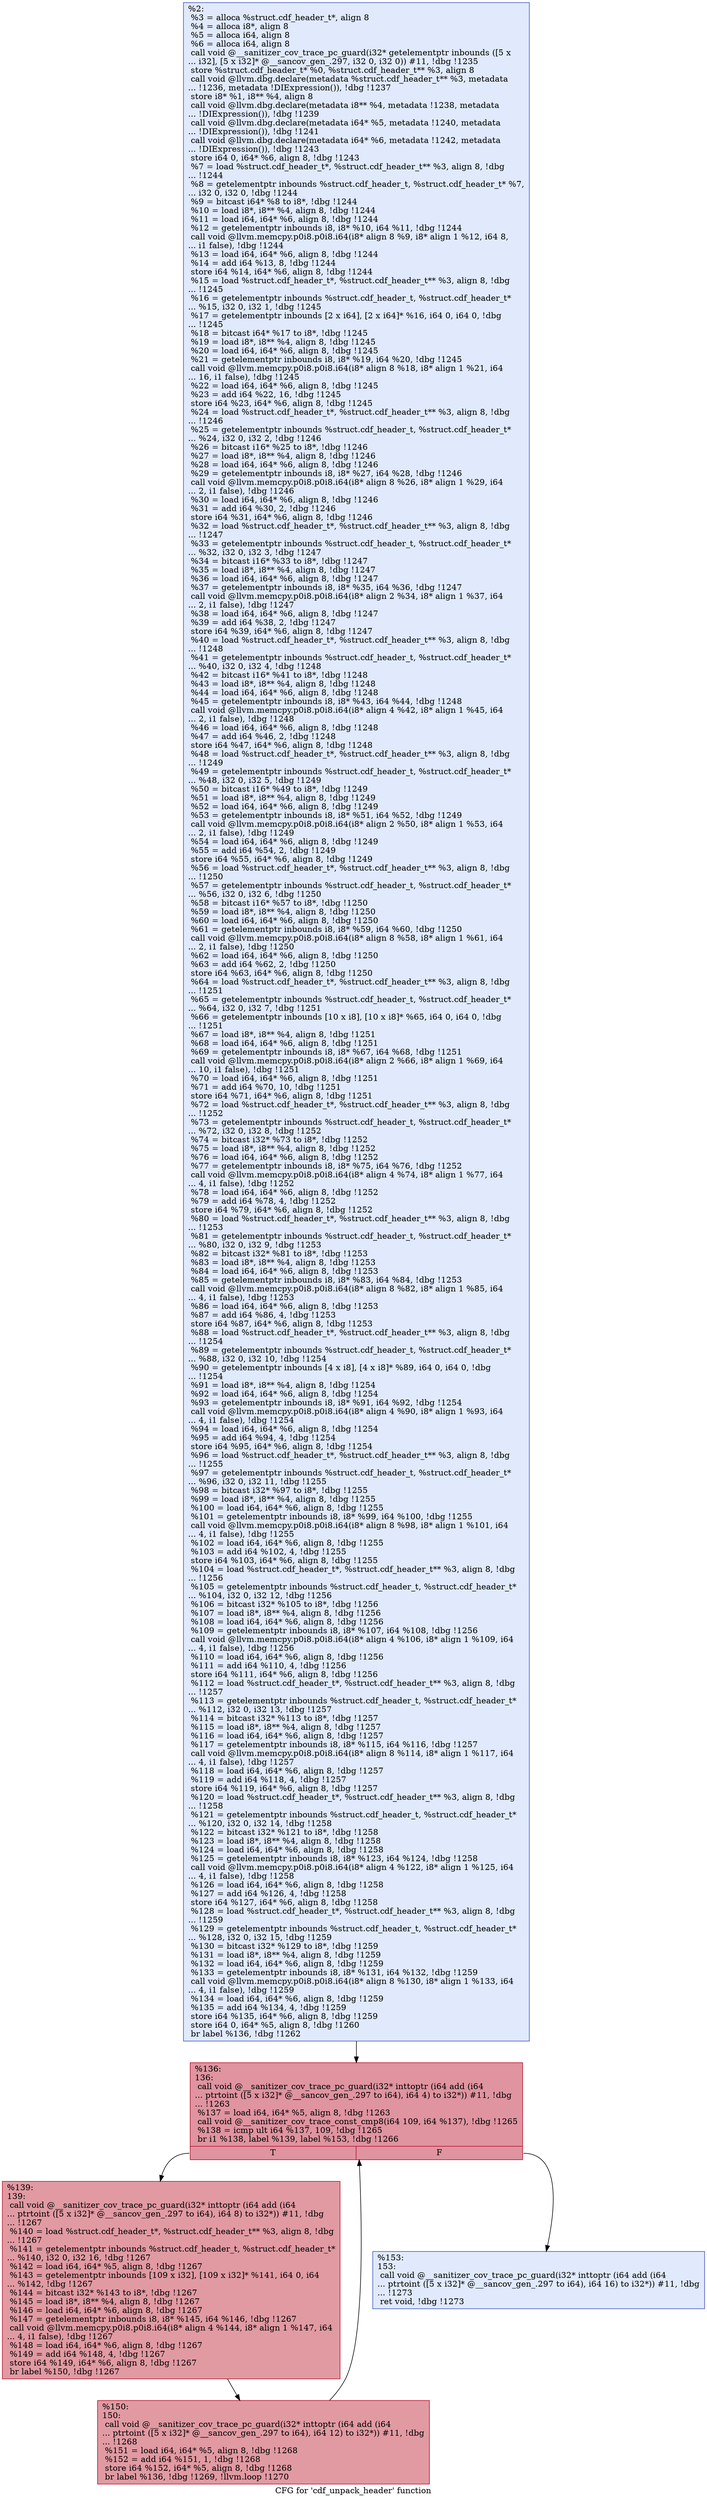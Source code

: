 digraph "CFG for 'cdf_unpack_header' function" {
	label="CFG for 'cdf_unpack_header' function";

	Node0x555555efcbf0 [shape=record,color="#3d50c3ff", style=filled, fillcolor="#b9d0f970",label="{%2:\l  %3 = alloca %struct.cdf_header_t*, align 8\l  %4 = alloca i8*, align 8\l  %5 = alloca i64, align 8\l  %6 = alloca i64, align 8\l  call void @__sanitizer_cov_trace_pc_guard(i32* getelementptr inbounds ([5 x\l... i32], [5 x i32]* @__sancov_gen_.297, i32 0, i32 0)) #11, !dbg !1235\l  store %struct.cdf_header_t* %0, %struct.cdf_header_t** %3, align 8\l  call void @llvm.dbg.declare(metadata %struct.cdf_header_t** %3, metadata\l... !1236, metadata !DIExpression()), !dbg !1237\l  store i8* %1, i8** %4, align 8\l  call void @llvm.dbg.declare(metadata i8** %4, metadata !1238, metadata\l... !DIExpression()), !dbg !1239\l  call void @llvm.dbg.declare(metadata i64* %5, metadata !1240, metadata\l... !DIExpression()), !dbg !1241\l  call void @llvm.dbg.declare(metadata i64* %6, metadata !1242, metadata\l... !DIExpression()), !dbg !1243\l  store i64 0, i64* %6, align 8, !dbg !1243\l  %7 = load %struct.cdf_header_t*, %struct.cdf_header_t** %3, align 8, !dbg\l... !1244\l  %8 = getelementptr inbounds %struct.cdf_header_t, %struct.cdf_header_t* %7,\l... i32 0, i32 0, !dbg !1244\l  %9 = bitcast i64* %8 to i8*, !dbg !1244\l  %10 = load i8*, i8** %4, align 8, !dbg !1244\l  %11 = load i64, i64* %6, align 8, !dbg !1244\l  %12 = getelementptr inbounds i8, i8* %10, i64 %11, !dbg !1244\l  call void @llvm.memcpy.p0i8.p0i8.i64(i8* align 8 %9, i8* align 1 %12, i64 8,\l... i1 false), !dbg !1244\l  %13 = load i64, i64* %6, align 8, !dbg !1244\l  %14 = add i64 %13, 8, !dbg !1244\l  store i64 %14, i64* %6, align 8, !dbg !1244\l  %15 = load %struct.cdf_header_t*, %struct.cdf_header_t** %3, align 8, !dbg\l... !1245\l  %16 = getelementptr inbounds %struct.cdf_header_t, %struct.cdf_header_t*\l... %15, i32 0, i32 1, !dbg !1245\l  %17 = getelementptr inbounds [2 x i64], [2 x i64]* %16, i64 0, i64 0, !dbg\l... !1245\l  %18 = bitcast i64* %17 to i8*, !dbg !1245\l  %19 = load i8*, i8** %4, align 8, !dbg !1245\l  %20 = load i64, i64* %6, align 8, !dbg !1245\l  %21 = getelementptr inbounds i8, i8* %19, i64 %20, !dbg !1245\l  call void @llvm.memcpy.p0i8.p0i8.i64(i8* align 8 %18, i8* align 1 %21, i64\l... 16, i1 false), !dbg !1245\l  %22 = load i64, i64* %6, align 8, !dbg !1245\l  %23 = add i64 %22, 16, !dbg !1245\l  store i64 %23, i64* %6, align 8, !dbg !1245\l  %24 = load %struct.cdf_header_t*, %struct.cdf_header_t** %3, align 8, !dbg\l... !1246\l  %25 = getelementptr inbounds %struct.cdf_header_t, %struct.cdf_header_t*\l... %24, i32 0, i32 2, !dbg !1246\l  %26 = bitcast i16* %25 to i8*, !dbg !1246\l  %27 = load i8*, i8** %4, align 8, !dbg !1246\l  %28 = load i64, i64* %6, align 8, !dbg !1246\l  %29 = getelementptr inbounds i8, i8* %27, i64 %28, !dbg !1246\l  call void @llvm.memcpy.p0i8.p0i8.i64(i8* align 8 %26, i8* align 1 %29, i64\l... 2, i1 false), !dbg !1246\l  %30 = load i64, i64* %6, align 8, !dbg !1246\l  %31 = add i64 %30, 2, !dbg !1246\l  store i64 %31, i64* %6, align 8, !dbg !1246\l  %32 = load %struct.cdf_header_t*, %struct.cdf_header_t** %3, align 8, !dbg\l... !1247\l  %33 = getelementptr inbounds %struct.cdf_header_t, %struct.cdf_header_t*\l... %32, i32 0, i32 3, !dbg !1247\l  %34 = bitcast i16* %33 to i8*, !dbg !1247\l  %35 = load i8*, i8** %4, align 8, !dbg !1247\l  %36 = load i64, i64* %6, align 8, !dbg !1247\l  %37 = getelementptr inbounds i8, i8* %35, i64 %36, !dbg !1247\l  call void @llvm.memcpy.p0i8.p0i8.i64(i8* align 2 %34, i8* align 1 %37, i64\l... 2, i1 false), !dbg !1247\l  %38 = load i64, i64* %6, align 8, !dbg !1247\l  %39 = add i64 %38, 2, !dbg !1247\l  store i64 %39, i64* %6, align 8, !dbg !1247\l  %40 = load %struct.cdf_header_t*, %struct.cdf_header_t** %3, align 8, !dbg\l... !1248\l  %41 = getelementptr inbounds %struct.cdf_header_t, %struct.cdf_header_t*\l... %40, i32 0, i32 4, !dbg !1248\l  %42 = bitcast i16* %41 to i8*, !dbg !1248\l  %43 = load i8*, i8** %4, align 8, !dbg !1248\l  %44 = load i64, i64* %6, align 8, !dbg !1248\l  %45 = getelementptr inbounds i8, i8* %43, i64 %44, !dbg !1248\l  call void @llvm.memcpy.p0i8.p0i8.i64(i8* align 4 %42, i8* align 1 %45, i64\l... 2, i1 false), !dbg !1248\l  %46 = load i64, i64* %6, align 8, !dbg !1248\l  %47 = add i64 %46, 2, !dbg !1248\l  store i64 %47, i64* %6, align 8, !dbg !1248\l  %48 = load %struct.cdf_header_t*, %struct.cdf_header_t** %3, align 8, !dbg\l... !1249\l  %49 = getelementptr inbounds %struct.cdf_header_t, %struct.cdf_header_t*\l... %48, i32 0, i32 5, !dbg !1249\l  %50 = bitcast i16* %49 to i8*, !dbg !1249\l  %51 = load i8*, i8** %4, align 8, !dbg !1249\l  %52 = load i64, i64* %6, align 8, !dbg !1249\l  %53 = getelementptr inbounds i8, i8* %51, i64 %52, !dbg !1249\l  call void @llvm.memcpy.p0i8.p0i8.i64(i8* align 2 %50, i8* align 1 %53, i64\l... 2, i1 false), !dbg !1249\l  %54 = load i64, i64* %6, align 8, !dbg !1249\l  %55 = add i64 %54, 2, !dbg !1249\l  store i64 %55, i64* %6, align 8, !dbg !1249\l  %56 = load %struct.cdf_header_t*, %struct.cdf_header_t** %3, align 8, !dbg\l... !1250\l  %57 = getelementptr inbounds %struct.cdf_header_t, %struct.cdf_header_t*\l... %56, i32 0, i32 6, !dbg !1250\l  %58 = bitcast i16* %57 to i8*, !dbg !1250\l  %59 = load i8*, i8** %4, align 8, !dbg !1250\l  %60 = load i64, i64* %6, align 8, !dbg !1250\l  %61 = getelementptr inbounds i8, i8* %59, i64 %60, !dbg !1250\l  call void @llvm.memcpy.p0i8.p0i8.i64(i8* align 8 %58, i8* align 1 %61, i64\l... 2, i1 false), !dbg !1250\l  %62 = load i64, i64* %6, align 8, !dbg !1250\l  %63 = add i64 %62, 2, !dbg !1250\l  store i64 %63, i64* %6, align 8, !dbg !1250\l  %64 = load %struct.cdf_header_t*, %struct.cdf_header_t** %3, align 8, !dbg\l... !1251\l  %65 = getelementptr inbounds %struct.cdf_header_t, %struct.cdf_header_t*\l... %64, i32 0, i32 7, !dbg !1251\l  %66 = getelementptr inbounds [10 x i8], [10 x i8]* %65, i64 0, i64 0, !dbg\l... !1251\l  %67 = load i8*, i8** %4, align 8, !dbg !1251\l  %68 = load i64, i64* %6, align 8, !dbg !1251\l  %69 = getelementptr inbounds i8, i8* %67, i64 %68, !dbg !1251\l  call void @llvm.memcpy.p0i8.p0i8.i64(i8* align 2 %66, i8* align 1 %69, i64\l... 10, i1 false), !dbg !1251\l  %70 = load i64, i64* %6, align 8, !dbg !1251\l  %71 = add i64 %70, 10, !dbg !1251\l  store i64 %71, i64* %6, align 8, !dbg !1251\l  %72 = load %struct.cdf_header_t*, %struct.cdf_header_t** %3, align 8, !dbg\l... !1252\l  %73 = getelementptr inbounds %struct.cdf_header_t, %struct.cdf_header_t*\l... %72, i32 0, i32 8, !dbg !1252\l  %74 = bitcast i32* %73 to i8*, !dbg !1252\l  %75 = load i8*, i8** %4, align 8, !dbg !1252\l  %76 = load i64, i64* %6, align 8, !dbg !1252\l  %77 = getelementptr inbounds i8, i8* %75, i64 %76, !dbg !1252\l  call void @llvm.memcpy.p0i8.p0i8.i64(i8* align 4 %74, i8* align 1 %77, i64\l... 4, i1 false), !dbg !1252\l  %78 = load i64, i64* %6, align 8, !dbg !1252\l  %79 = add i64 %78, 4, !dbg !1252\l  store i64 %79, i64* %6, align 8, !dbg !1252\l  %80 = load %struct.cdf_header_t*, %struct.cdf_header_t** %3, align 8, !dbg\l... !1253\l  %81 = getelementptr inbounds %struct.cdf_header_t, %struct.cdf_header_t*\l... %80, i32 0, i32 9, !dbg !1253\l  %82 = bitcast i32* %81 to i8*, !dbg !1253\l  %83 = load i8*, i8** %4, align 8, !dbg !1253\l  %84 = load i64, i64* %6, align 8, !dbg !1253\l  %85 = getelementptr inbounds i8, i8* %83, i64 %84, !dbg !1253\l  call void @llvm.memcpy.p0i8.p0i8.i64(i8* align 8 %82, i8* align 1 %85, i64\l... 4, i1 false), !dbg !1253\l  %86 = load i64, i64* %6, align 8, !dbg !1253\l  %87 = add i64 %86, 4, !dbg !1253\l  store i64 %87, i64* %6, align 8, !dbg !1253\l  %88 = load %struct.cdf_header_t*, %struct.cdf_header_t** %3, align 8, !dbg\l... !1254\l  %89 = getelementptr inbounds %struct.cdf_header_t, %struct.cdf_header_t*\l... %88, i32 0, i32 10, !dbg !1254\l  %90 = getelementptr inbounds [4 x i8], [4 x i8]* %89, i64 0, i64 0, !dbg\l... !1254\l  %91 = load i8*, i8** %4, align 8, !dbg !1254\l  %92 = load i64, i64* %6, align 8, !dbg !1254\l  %93 = getelementptr inbounds i8, i8* %91, i64 %92, !dbg !1254\l  call void @llvm.memcpy.p0i8.p0i8.i64(i8* align 4 %90, i8* align 1 %93, i64\l... 4, i1 false), !dbg !1254\l  %94 = load i64, i64* %6, align 8, !dbg !1254\l  %95 = add i64 %94, 4, !dbg !1254\l  store i64 %95, i64* %6, align 8, !dbg !1254\l  %96 = load %struct.cdf_header_t*, %struct.cdf_header_t** %3, align 8, !dbg\l... !1255\l  %97 = getelementptr inbounds %struct.cdf_header_t, %struct.cdf_header_t*\l... %96, i32 0, i32 11, !dbg !1255\l  %98 = bitcast i32* %97 to i8*, !dbg !1255\l  %99 = load i8*, i8** %4, align 8, !dbg !1255\l  %100 = load i64, i64* %6, align 8, !dbg !1255\l  %101 = getelementptr inbounds i8, i8* %99, i64 %100, !dbg !1255\l  call void @llvm.memcpy.p0i8.p0i8.i64(i8* align 8 %98, i8* align 1 %101, i64\l... 4, i1 false), !dbg !1255\l  %102 = load i64, i64* %6, align 8, !dbg !1255\l  %103 = add i64 %102, 4, !dbg !1255\l  store i64 %103, i64* %6, align 8, !dbg !1255\l  %104 = load %struct.cdf_header_t*, %struct.cdf_header_t** %3, align 8, !dbg\l... !1256\l  %105 = getelementptr inbounds %struct.cdf_header_t, %struct.cdf_header_t*\l... %104, i32 0, i32 12, !dbg !1256\l  %106 = bitcast i32* %105 to i8*, !dbg !1256\l  %107 = load i8*, i8** %4, align 8, !dbg !1256\l  %108 = load i64, i64* %6, align 8, !dbg !1256\l  %109 = getelementptr inbounds i8, i8* %107, i64 %108, !dbg !1256\l  call void @llvm.memcpy.p0i8.p0i8.i64(i8* align 4 %106, i8* align 1 %109, i64\l... 4, i1 false), !dbg !1256\l  %110 = load i64, i64* %6, align 8, !dbg !1256\l  %111 = add i64 %110, 4, !dbg !1256\l  store i64 %111, i64* %6, align 8, !dbg !1256\l  %112 = load %struct.cdf_header_t*, %struct.cdf_header_t** %3, align 8, !dbg\l... !1257\l  %113 = getelementptr inbounds %struct.cdf_header_t, %struct.cdf_header_t*\l... %112, i32 0, i32 13, !dbg !1257\l  %114 = bitcast i32* %113 to i8*, !dbg !1257\l  %115 = load i8*, i8** %4, align 8, !dbg !1257\l  %116 = load i64, i64* %6, align 8, !dbg !1257\l  %117 = getelementptr inbounds i8, i8* %115, i64 %116, !dbg !1257\l  call void @llvm.memcpy.p0i8.p0i8.i64(i8* align 8 %114, i8* align 1 %117, i64\l... 4, i1 false), !dbg !1257\l  %118 = load i64, i64* %6, align 8, !dbg !1257\l  %119 = add i64 %118, 4, !dbg !1257\l  store i64 %119, i64* %6, align 8, !dbg !1257\l  %120 = load %struct.cdf_header_t*, %struct.cdf_header_t** %3, align 8, !dbg\l... !1258\l  %121 = getelementptr inbounds %struct.cdf_header_t, %struct.cdf_header_t*\l... %120, i32 0, i32 14, !dbg !1258\l  %122 = bitcast i32* %121 to i8*, !dbg !1258\l  %123 = load i8*, i8** %4, align 8, !dbg !1258\l  %124 = load i64, i64* %6, align 8, !dbg !1258\l  %125 = getelementptr inbounds i8, i8* %123, i64 %124, !dbg !1258\l  call void @llvm.memcpy.p0i8.p0i8.i64(i8* align 4 %122, i8* align 1 %125, i64\l... 4, i1 false), !dbg !1258\l  %126 = load i64, i64* %6, align 8, !dbg !1258\l  %127 = add i64 %126, 4, !dbg !1258\l  store i64 %127, i64* %6, align 8, !dbg !1258\l  %128 = load %struct.cdf_header_t*, %struct.cdf_header_t** %3, align 8, !dbg\l... !1259\l  %129 = getelementptr inbounds %struct.cdf_header_t, %struct.cdf_header_t*\l... %128, i32 0, i32 15, !dbg !1259\l  %130 = bitcast i32* %129 to i8*, !dbg !1259\l  %131 = load i8*, i8** %4, align 8, !dbg !1259\l  %132 = load i64, i64* %6, align 8, !dbg !1259\l  %133 = getelementptr inbounds i8, i8* %131, i64 %132, !dbg !1259\l  call void @llvm.memcpy.p0i8.p0i8.i64(i8* align 8 %130, i8* align 1 %133, i64\l... 4, i1 false), !dbg !1259\l  %134 = load i64, i64* %6, align 8, !dbg !1259\l  %135 = add i64 %134, 4, !dbg !1259\l  store i64 %135, i64* %6, align 8, !dbg !1259\l  store i64 0, i64* %5, align 8, !dbg !1260\l  br label %136, !dbg !1262\l}"];
	Node0x555555efcbf0 -> Node0x555555efccd0;
	Node0x555555efccd0 [shape=record,color="#b70d28ff", style=filled, fillcolor="#b70d2870",label="{%136:\l136:                                              \l  call void @__sanitizer_cov_trace_pc_guard(i32* inttoptr (i64 add (i64\l... ptrtoint ([5 x i32]* @__sancov_gen_.297 to i64), i64 4) to i32*)) #11, !dbg\l... !1263\l  %137 = load i64, i64* %5, align 8, !dbg !1263\l  call void @__sanitizer_cov_trace_const_cmp8(i64 109, i64 %137), !dbg !1265\l  %138 = icmp ult i64 %137, 109, !dbg !1265\l  br i1 %138, label %139, label %153, !dbg !1266\l|{<s0>T|<s1>F}}"];
	Node0x555555efccd0:s0 -> Node0x555555efcd20;
	Node0x555555efccd0:s1 -> Node0x555555efcdc0;
	Node0x555555efcd20 [shape=record,color="#b70d28ff", style=filled, fillcolor="#bb1b2c70",label="{%139:\l139:                                              \l  call void @__sanitizer_cov_trace_pc_guard(i32* inttoptr (i64 add (i64\l... ptrtoint ([5 x i32]* @__sancov_gen_.297 to i64), i64 8) to i32*)) #11, !dbg\l... !1267\l  %140 = load %struct.cdf_header_t*, %struct.cdf_header_t** %3, align 8, !dbg\l... !1267\l  %141 = getelementptr inbounds %struct.cdf_header_t, %struct.cdf_header_t*\l... %140, i32 0, i32 16, !dbg !1267\l  %142 = load i64, i64* %5, align 8, !dbg !1267\l  %143 = getelementptr inbounds [109 x i32], [109 x i32]* %141, i64 0, i64\l... %142, !dbg !1267\l  %144 = bitcast i32* %143 to i8*, !dbg !1267\l  %145 = load i8*, i8** %4, align 8, !dbg !1267\l  %146 = load i64, i64* %6, align 8, !dbg !1267\l  %147 = getelementptr inbounds i8, i8* %145, i64 %146, !dbg !1267\l  call void @llvm.memcpy.p0i8.p0i8.i64(i8* align 4 %144, i8* align 1 %147, i64\l... 4, i1 false), !dbg !1267\l  %148 = load i64, i64* %6, align 8, !dbg !1267\l  %149 = add i64 %148, 4, !dbg !1267\l  store i64 %149, i64* %6, align 8, !dbg !1267\l  br label %150, !dbg !1267\l}"];
	Node0x555555efcd20 -> Node0x555555efcd70;
	Node0x555555efcd70 [shape=record,color="#b70d28ff", style=filled, fillcolor="#bb1b2c70",label="{%150:\l150:                                              \l  call void @__sanitizer_cov_trace_pc_guard(i32* inttoptr (i64 add (i64\l... ptrtoint ([5 x i32]* @__sancov_gen_.297 to i64), i64 12) to i32*)) #11, !dbg\l... !1268\l  %151 = load i64, i64* %5, align 8, !dbg !1268\l  %152 = add i64 %151, 1, !dbg !1268\l  store i64 %152, i64* %5, align 8, !dbg !1268\l  br label %136, !dbg !1269, !llvm.loop !1270\l}"];
	Node0x555555efcd70 -> Node0x555555efccd0;
	Node0x555555efcdc0 [shape=record,color="#3d50c3ff", style=filled, fillcolor="#b9d0f970",label="{%153:\l153:                                              \l  call void @__sanitizer_cov_trace_pc_guard(i32* inttoptr (i64 add (i64\l... ptrtoint ([5 x i32]* @__sancov_gen_.297 to i64), i64 16) to i32*)) #11, !dbg\l... !1273\l  ret void, !dbg !1273\l}"];
}
